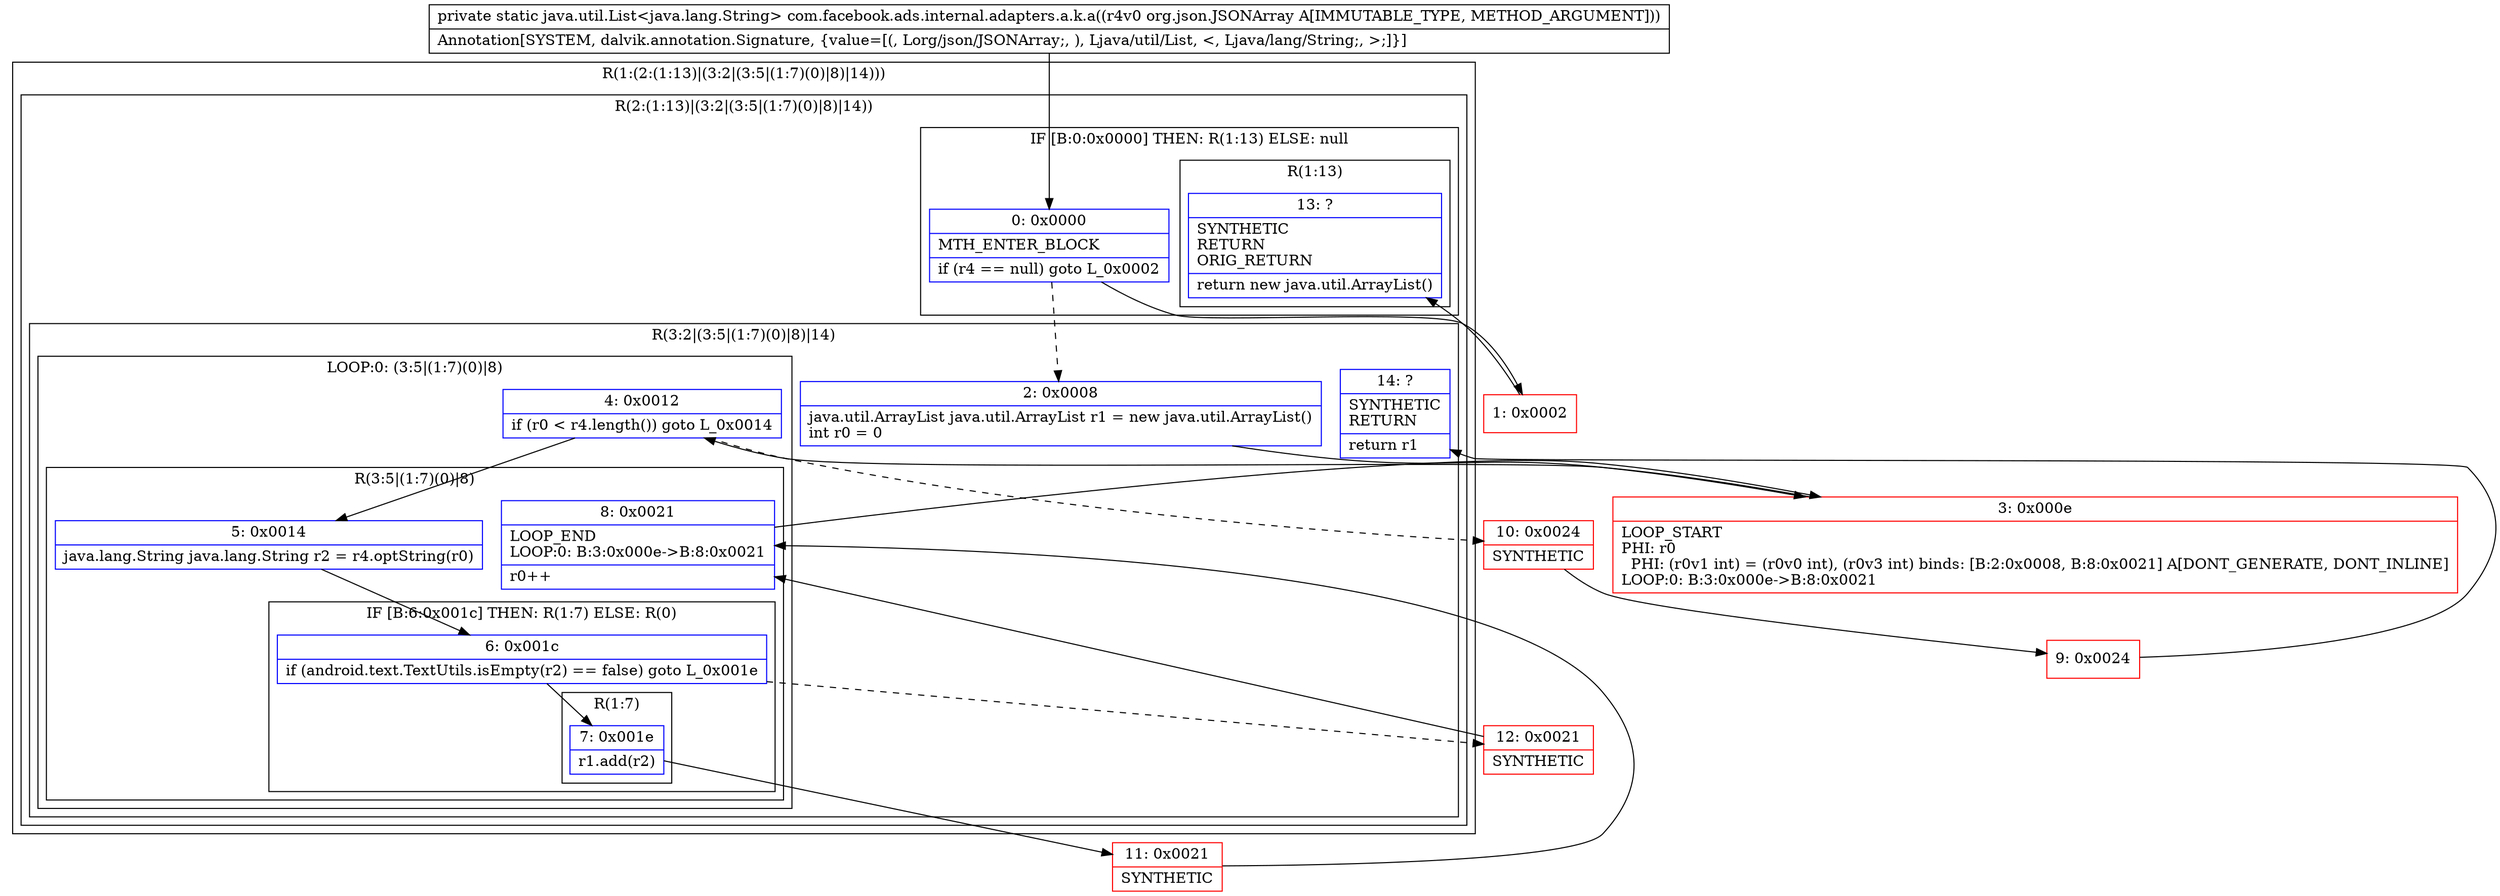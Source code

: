 digraph "CFG forcom.facebook.ads.internal.adapters.a.k.a(Lorg\/json\/JSONArray;)Ljava\/util\/List;" {
subgraph cluster_Region_658670245 {
label = "R(1:(2:(1:13)|(3:2|(3:5|(1:7)(0)|8)|14)))";
node [shape=record,color=blue];
subgraph cluster_Region_1908729641 {
label = "R(2:(1:13)|(3:2|(3:5|(1:7)(0)|8)|14))";
node [shape=record,color=blue];
subgraph cluster_IfRegion_726384926 {
label = "IF [B:0:0x0000] THEN: R(1:13) ELSE: null";
node [shape=record,color=blue];
Node_0 [shape=record,label="{0\:\ 0x0000|MTH_ENTER_BLOCK\l|if (r4 == null) goto L_0x0002\l}"];
subgraph cluster_Region_784709107 {
label = "R(1:13)";
node [shape=record,color=blue];
Node_13 [shape=record,label="{13\:\ ?|SYNTHETIC\lRETURN\lORIG_RETURN\l|return new java.util.ArrayList()\l}"];
}
}
subgraph cluster_Region_587693633 {
label = "R(3:2|(3:5|(1:7)(0)|8)|14)";
node [shape=record,color=blue];
Node_2 [shape=record,label="{2\:\ 0x0008|java.util.ArrayList java.util.ArrayList r1 = new java.util.ArrayList()\lint r0 = 0\l}"];
subgraph cluster_LoopRegion_1956449945 {
label = "LOOP:0: (3:5|(1:7)(0)|8)";
node [shape=record,color=blue];
Node_4 [shape=record,label="{4\:\ 0x0012|if (r0 \< r4.length()) goto L_0x0014\l}"];
subgraph cluster_Region_1550664768 {
label = "R(3:5|(1:7)(0)|8)";
node [shape=record,color=blue];
Node_5 [shape=record,label="{5\:\ 0x0014|java.lang.String java.lang.String r2 = r4.optString(r0)\l}"];
subgraph cluster_IfRegion_1149295866 {
label = "IF [B:6:0x001c] THEN: R(1:7) ELSE: R(0)";
node [shape=record,color=blue];
Node_6 [shape=record,label="{6\:\ 0x001c|if (android.text.TextUtils.isEmpty(r2) == false) goto L_0x001e\l}"];
subgraph cluster_Region_1621392854 {
label = "R(1:7)";
node [shape=record,color=blue];
Node_7 [shape=record,label="{7\:\ 0x001e|r1.add(r2)\l}"];
}
subgraph cluster_Region_488725796 {
label = "R(0)";
node [shape=record,color=blue];
}
}
Node_8 [shape=record,label="{8\:\ 0x0021|LOOP_END\lLOOP:0: B:3:0x000e\-\>B:8:0x0021\l|r0++\l}"];
}
}
Node_14 [shape=record,label="{14\:\ ?|SYNTHETIC\lRETURN\l|return r1\l}"];
}
}
}
Node_1 [shape=record,color=red,label="{1\:\ 0x0002}"];
Node_3 [shape=record,color=red,label="{3\:\ 0x000e|LOOP_START\lPHI: r0 \l  PHI: (r0v1 int) = (r0v0 int), (r0v3 int) binds: [B:2:0x0008, B:8:0x0021] A[DONT_GENERATE, DONT_INLINE]\lLOOP:0: B:3:0x000e\-\>B:8:0x0021\l}"];
Node_9 [shape=record,color=red,label="{9\:\ 0x0024}"];
Node_10 [shape=record,color=red,label="{10\:\ 0x0024|SYNTHETIC\l}"];
Node_11 [shape=record,color=red,label="{11\:\ 0x0021|SYNTHETIC\l}"];
Node_12 [shape=record,color=red,label="{12\:\ 0x0021|SYNTHETIC\l}"];
MethodNode[shape=record,label="{private static java.util.List\<java.lang.String\> com.facebook.ads.internal.adapters.a.k.a((r4v0 org.json.JSONArray A[IMMUTABLE_TYPE, METHOD_ARGUMENT]))  | Annotation[SYSTEM, dalvik.annotation.Signature, \{value=[(, Lorg\/json\/JSONArray;, ), Ljava\/util\/List, \<, Ljava\/lang\/String;, \>;]\}]\l}"];
MethodNode -> Node_0;
Node_0 -> Node_1;
Node_0 -> Node_2[style=dashed];
Node_2 -> Node_3;
Node_4 -> Node_5;
Node_4 -> Node_10[style=dashed];
Node_5 -> Node_6;
Node_6 -> Node_7;
Node_6 -> Node_12[style=dashed];
Node_7 -> Node_11;
Node_8 -> Node_3;
Node_1 -> Node_13;
Node_3 -> Node_4;
Node_9 -> Node_14;
Node_10 -> Node_9;
Node_11 -> Node_8;
Node_12 -> Node_8;
}

